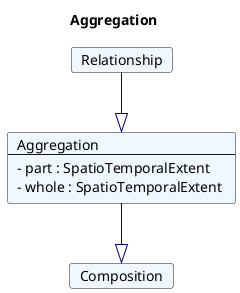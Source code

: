 @startuml
Title Aggregation 

Card Aggregation #F0F8FF [
Aggregation
----
- part : SpatioTemporalExtent 
- whole : SpatioTemporalExtent 
]
Card Relationship #F0F8FF [
Relationship
]
Relationship --|> Aggregation  #00008B 
Card Composition #F0F8FF [
Composition
]
Aggregation --|> Composition  #00008B 
@enduml